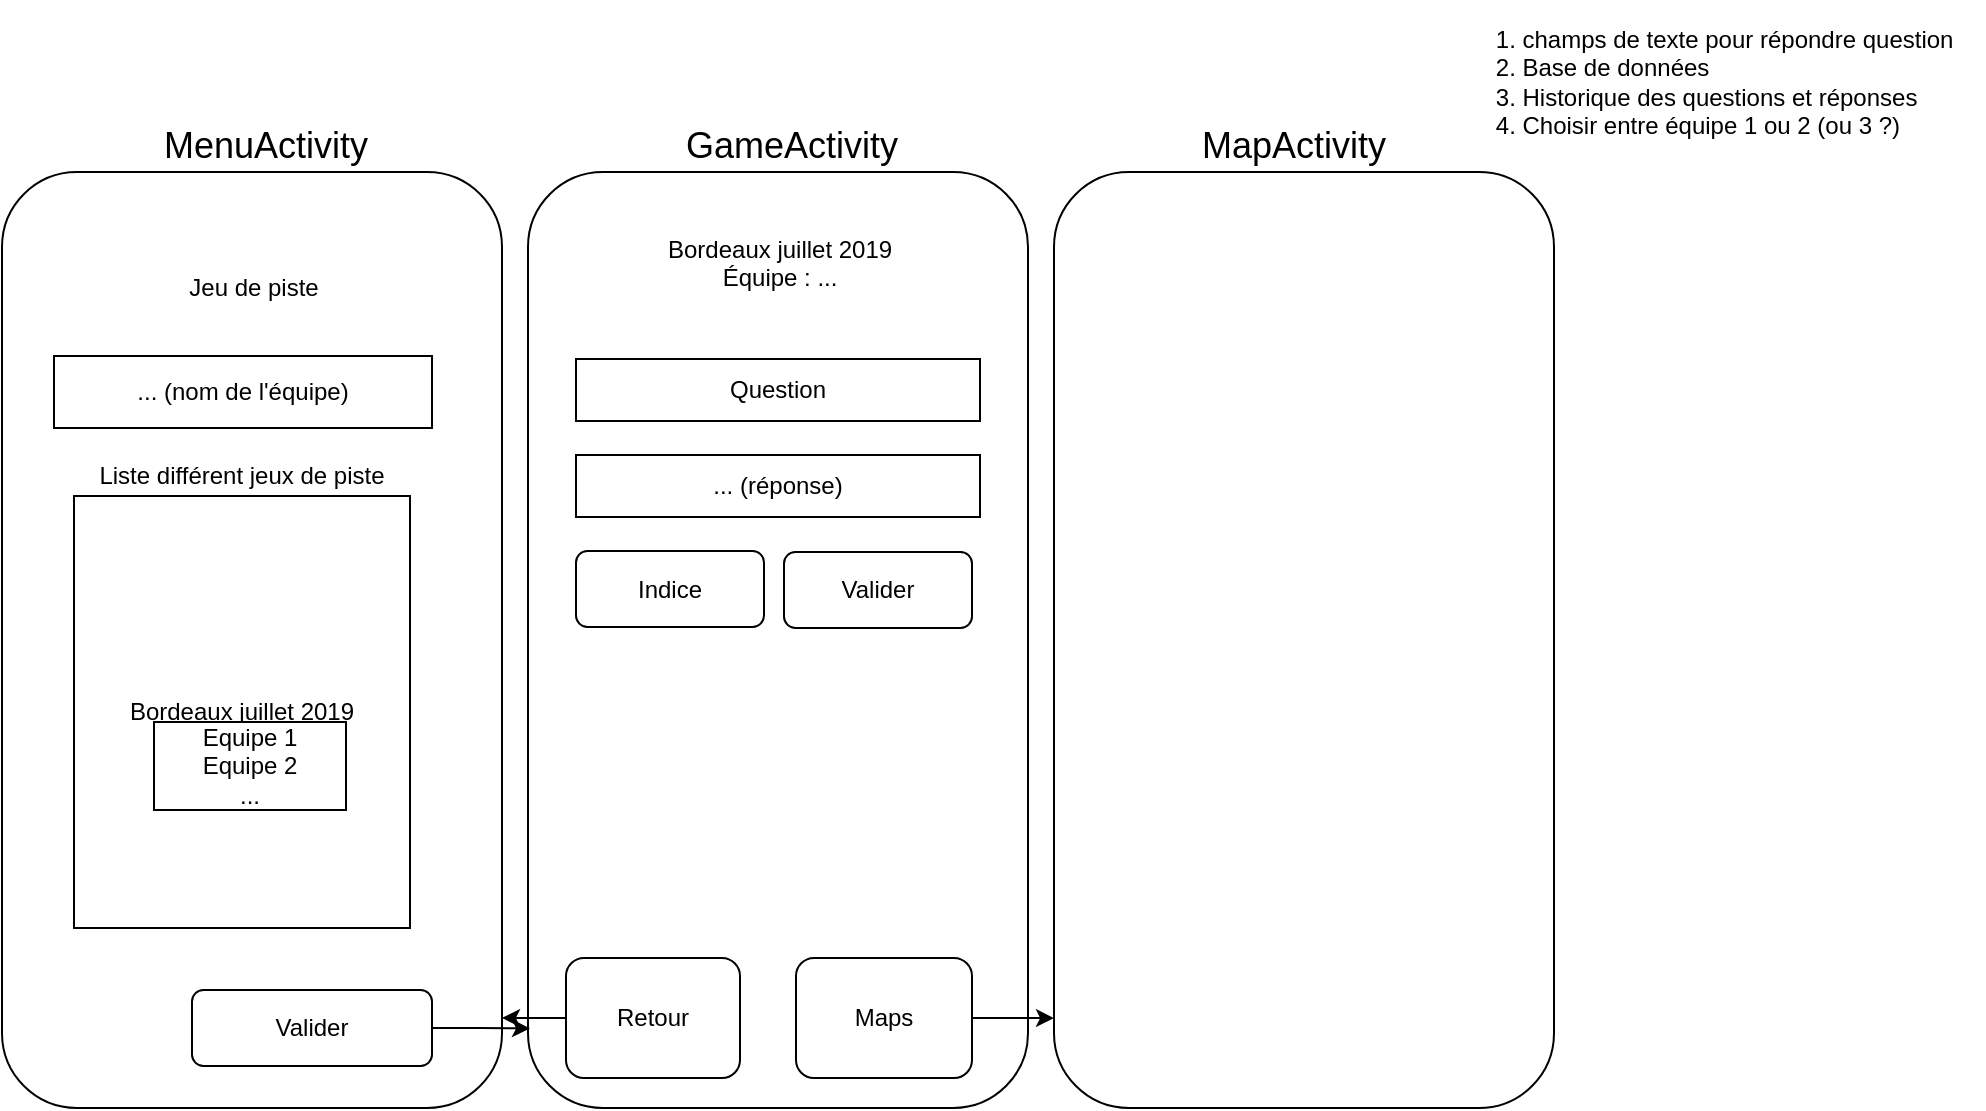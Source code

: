 <mxfile version="10.7.5" type="github"><diagram id="eVR1ItlbHZ5UfBKSGUt7" name="Page-1"><mxGraphModel dx="1010" dy="576" grid="0" gridSize="10" guides="1" tooltips="1" connect="1" arrows="1" fold="1" page="1" pageScale="1" pageWidth="1169" pageHeight="827" math="0" shadow="0"><root><mxCell id="0"/><mxCell id="1" parent="0"/><mxCell id="BZVxPc4fx5fRvJTD7fxa-2" value="" style="rounded=1;whiteSpace=wrap;html=1;" vertex="1" parent="1"><mxGeometry x="14" y="87" width="250" height="468" as="geometry"/></mxCell><mxCell id="BZVxPc4fx5fRvJTD7fxa-5" value="&lt;div align=&quot;left&quot;&gt;&lt;ol&gt;&lt;li&gt;champs de texte pour répondre question&lt;/li&gt;&lt;li&gt;Base de données&lt;/li&gt;&lt;li&gt;Historique des questions et réponses&lt;/li&gt;&lt;li&gt;Choisir entre équipe 1 ou 2 (ou 3 ?)&lt;/li&gt;&lt;/ol&gt;&lt;/div&gt;" style="text;html=1;strokeColor=none;fillColor=none;align=center;verticalAlign=middle;whiteSpace=wrap;rounded=0;" vertex="1" parent="1"><mxGeometry x="719" y="2.5" width="286" height="79" as="geometry"/></mxCell><mxCell id="BZVxPc4fx5fRvJTD7fxa-7" value="" style="rounded=1;whiteSpace=wrap;html=1;" vertex="1" parent="1"><mxGeometry x="277" y="87" width="250" height="468" as="geometry"/></mxCell><mxCell id="BZVxPc4fx5fRvJTD7fxa-8" value="" style="rounded=1;whiteSpace=wrap;html=1;" vertex="1" parent="1"><mxGeometry x="540" y="87" width="250" height="468" as="geometry"/></mxCell><mxCell id="BZVxPc4fx5fRvJTD7fxa-9" value="&lt;font style=&quot;font-size: 18px&quot;&gt;MenuActivity&lt;/font&gt;" style="text;html=1;resizable=0;points=[];autosize=1;align=left;verticalAlign=top;spacingTop=-4;" vertex="1" parent="1"><mxGeometry x="93" y="61" width="112" height="16" as="geometry"/></mxCell><mxCell id="BZVxPc4fx5fRvJTD7fxa-10" value="Jeu de piste" style="text;html=1;strokeColor=none;fillColor=none;align=center;verticalAlign=middle;whiteSpace=wrap;rounded=0;" vertex="1" parent="1"><mxGeometry x="85" y="135" width="110" height="20" as="geometry"/></mxCell><mxCell id="BZVxPc4fx5fRvJTD7fxa-12" value="Bordeaux juillet 2019" style="rounded=0;whiteSpace=wrap;html=1;" vertex="1" parent="1"><mxGeometry x="50" y="249" width="168" height="216" as="geometry"/></mxCell><mxCell id="BZVxPc4fx5fRvJTD7fxa-13" value="Liste différent jeux de piste" style="text;html=1;strokeColor=none;fillColor=none;align=center;verticalAlign=middle;whiteSpace=wrap;rounded=0;" vertex="1" parent="1"><mxGeometry x="56" y="229" width="156" height="20" as="geometry"/></mxCell><mxCell id="BZVxPc4fx5fRvJTD7fxa-14" value="&lt;div&gt;Equipe 1&lt;/div&gt;&lt;div&gt;Equipe 2&lt;/div&gt;&lt;div&gt;...&lt;br&gt;&lt;/div&gt;" style="rounded=0;whiteSpace=wrap;html=1;" vertex="1" parent="1"><mxGeometry x="90" y="362" width="96" height="44" as="geometry"/></mxCell><mxCell id="BZVxPc4fx5fRvJTD7fxa-29" style="edgeStyle=orthogonalEdgeStyle;rounded=0;orthogonalLoop=1;jettySize=auto;html=1;exitX=1;exitY=0.5;exitDx=0;exitDy=0;entryX=0.004;entryY=0.915;entryDx=0;entryDy=0;entryPerimeter=0;" edge="1" parent="1" source="BZVxPc4fx5fRvJTD7fxa-15" target="BZVxPc4fx5fRvJTD7fxa-7"><mxGeometry relative="1" as="geometry"/></mxCell><mxCell id="BZVxPc4fx5fRvJTD7fxa-15" value="Valider" style="rounded=1;whiteSpace=wrap;html=1;" vertex="1" parent="1"><mxGeometry x="109" y="496" width="120" height="38" as="geometry"/></mxCell><mxCell id="BZVxPc4fx5fRvJTD7fxa-16" value="... (nom de l'équipe)" style="rounded=0;whiteSpace=wrap;html=1;" vertex="1" parent="1"><mxGeometry x="40" y="179" width="189" height="36" as="geometry"/></mxCell><mxCell id="BZVxPc4fx5fRvJTD7fxa-17" value="&lt;font style=&quot;font-size: 18px&quot;&gt;GameActivity&lt;/font&gt;" style="text;html=1;resizable=0;points=[];autosize=1;align=left;verticalAlign=top;spacingTop=-4;" vertex="1" parent="1"><mxGeometry x="354" y="61" width="116" height="16" as="geometry"/></mxCell><mxCell id="BZVxPc4fx5fRvJTD7fxa-18" value="&lt;font style=&quot;font-size: 18px&quot;&gt;MapActivity&lt;/font&gt;" style="text;html=1;resizable=0;points=[];autosize=1;align=left;verticalAlign=top;spacingTop=-4;" vertex="1" parent="1"><mxGeometry x="612" y="61" width="102" height="16" as="geometry"/></mxCell><mxCell id="BZVxPc4fx5fRvJTD7fxa-20" value="... (réponse)" style="rounded=0;whiteSpace=wrap;html=1;" vertex="1" parent="1"><mxGeometry x="301" y="228.5" width="202" height="31" as="geometry"/></mxCell><mxCell id="BZVxPc4fx5fRvJTD7fxa-21" value="Question" style="rounded=0;whiteSpace=wrap;html=1;" vertex="1" parent="1"><mxGeometry x="301" y="180.5" width="202" height="31" as="geometry"/></mxCell><mxCell id="BZVxPc4fx5fRvJTD7fxa-24" value="Valider" style="rounded=1;whiteSpace=wrap;html=1;" vertex="1" parent="1"><mxGeometry x="405" y="277" width="94" height="38" as="geometry"/></mxCell><mxCell id="BZVxPc4fx5fRvJTD7fxa-25" value="Indice" style="rounded=1;whiteSpace=wrap;html=1;" vertex="1" parent="1"><mxGeometry x="301" y="276.5" width="94" height="38" as="geometry"/></mxCell><mxCell id="BZVxPc4fx5fRvJTD7fxa-26" value="&lt;div&gt;Bordeaux juillet 2019&lt;/div&gt;&lt;div align=&quot;center&quot;&gt;Équipe : ...&lt;/div&gt;" style="text;html=1;" vertex="1" parent="1"><mxGeometry x="345" y="112" width="121" height="28" as="geometry"/></mxCell><mxCell id="BZVxPc4fx5fRvJTD7fxa-30" style="edgeStyle=orthogonalEdgeStyle;rounded=0;orthogonalLoop=1;jettySize=auto;html=1;exitX=1;exitY=0.5;exitDx=0;exitDy=0;entryX=0;entryY=0.904;entryDx=0;entryDy=0;entryPerimeter=0;" edge="1" parent="1" source="BZVxPc4fx5fRvJTD7fxa-27" target="BZVxPc4fx5fRvJTD7fxa-8"><mxGeometry relative="1" as="geometry"/></mxCell><mxCell id="BZVxPc4fx5fRvJTD7fxa-27" value="Maps" style="rounded=1;whiteSpace=wrap;html=1;" vertex="1" parent="1"><mxGeometry x="411" y="480" width="88" height="60" as="geometry"/></mxCell><mxCell id="BZVxPc4fx5fRvJTD7fxa-32" style="edgeStyle=orthogonalEdgeStyle;rounded=0;orthogonalLoop=1;jettySize=auto;html=1;exitX=0;exitY=0.5;exitDx=0;exitDy=0;" edge="1" parent="1" source="BZVxPc4fx5fRvJTD7fxa-31"><mxGeometry relative="1" as="geometry"><mxPoint x="264" y="510" as="targetPoint"/></mxGeometry></mxCell><mxCell id="BZVxPc4fx5fRvJTD7fxa-31" value="Retour" style="rounded=1;whiteSpace=wrap;html=1;" vertex="1" parent="1"><mxGeometry x="296" y="480" width="87" height="60" as="geometry"/></mxCell></root></mxGraphModel></diagram></mxfile>